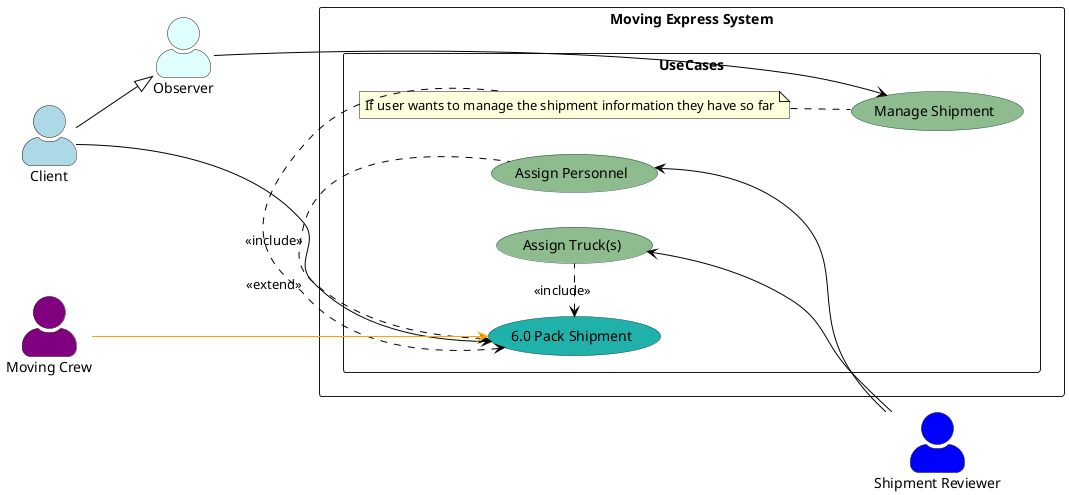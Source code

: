 @startuml

left to right direction
skinparam actorStyle awesome
skinparam usecase {
    BackgroundColor DarkSeaGreen
    BorderColor DarkSlateGray
    ArrowColor Black
    ActorBorderColor black
    ActorFontName Courier
    ActorBackgroundColor<< Human >> Gold
}

actor Client as "Client" #LightBlue
actor "Moving Crew" as MovingCrew #Purple
actor "Shipment Reviewer" as ShipmentReviewer #Blue
actor "Observer" as Observer #LightCyan

rectangle "Moving Express System" {
    rectangle UseCases {
      usecase "6.0 Pack Shipment" as UC6 #LightSeaGreen
      usecase "Manage Shipment" as UC6_1
      usecase "Assign Personnel" as UC6_2
      usecase "Assign Truck(s)" as UC6_3

      note "If user wants to manage the shipment information they have so far" as N1
    }
}

UC6 <. N1 : <<extend>>
N1 .. (UC6_1)
UC6 <. UC6_2 : <<include>>
UC6 <. UC6_3 : <<include>>

Client --|> Observer
Observer --> UC6_1

Client ---> UC6

MovingCrew -[#Orange]--> UC6

UC6_2 <-- ShipmentReviewer
UC6_3 <-- ShipmentReviewer

@enduml